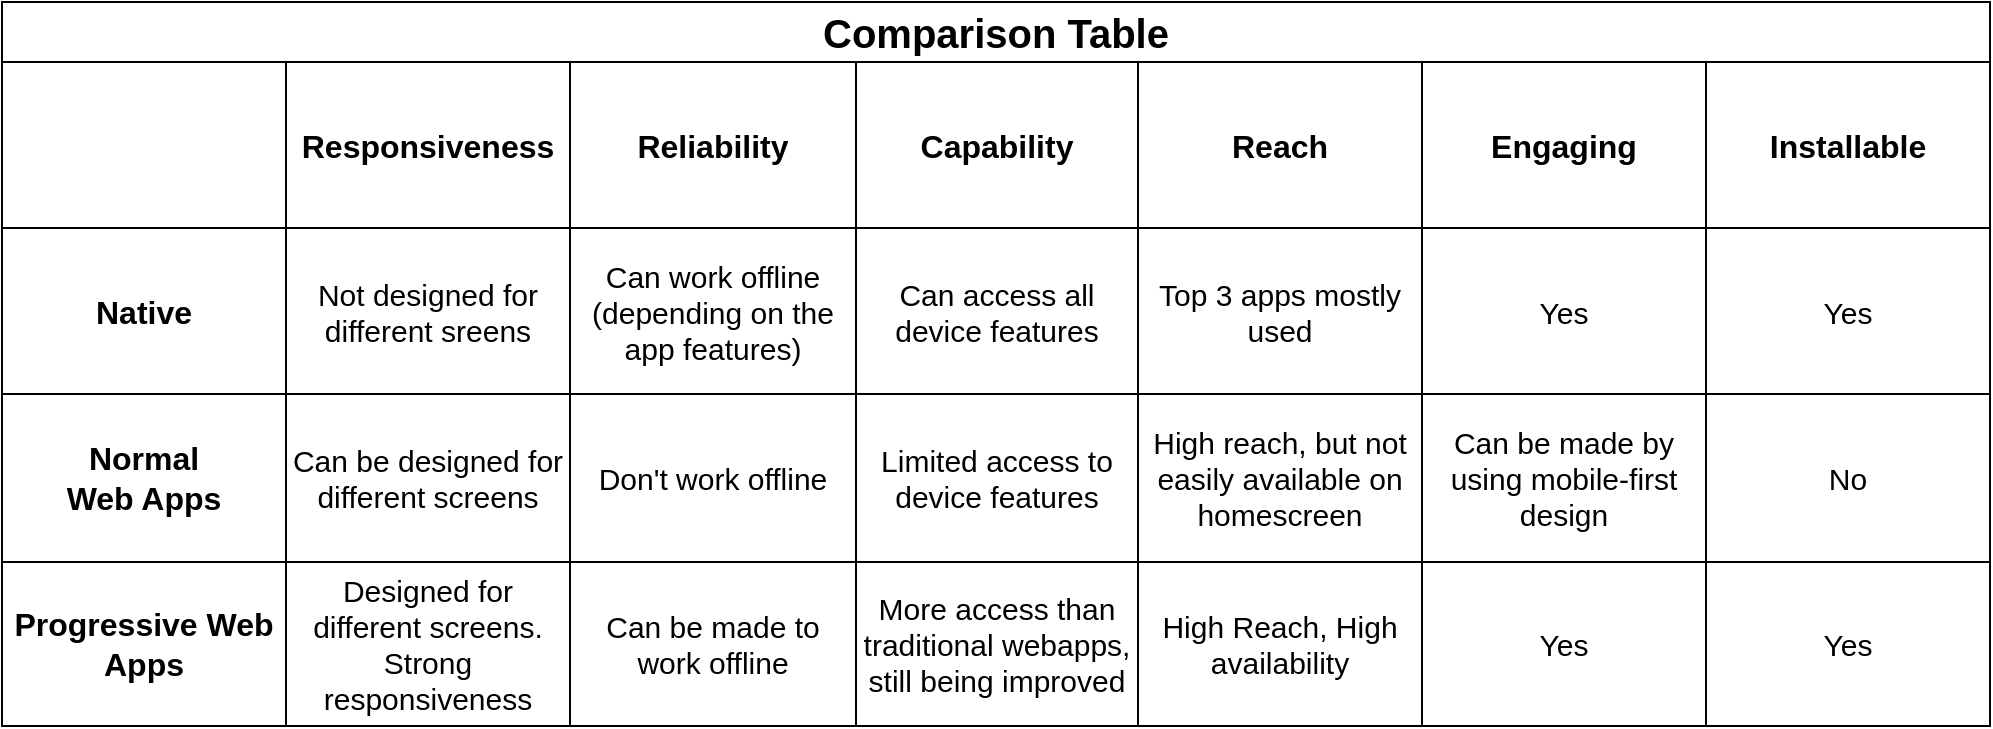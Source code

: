 <mxfile version="14.1.1" type="device"><diagram id="7YAaPM_HQNmHoIefYUd5" name="Page-1"><mxGraphModel dx="1673" dy="981" grid="1" gridSize="10" guides="1" tooltips="1" connect="1" arrows="1" fold="1" page="1" pageScale="1" pageWidth="850" pageHeight="1100" math="0" shadow="0"><root><mxCell id="0"/><mxCell id="1" parent="0"/><mxCell id="sIJI4-ujiHAprraX4kKz-18" value="&lt;font style=&quot;font-size: 20px&quot;&gt;Comparison Table&lt;/font&gt;" style="shape=table;html=1;whiteSpace=wrap;startSize=30;container=1;collapsible=0;childLayout=tableLayout;fontStyle=1;align=center;" vertex="1" parent="1"><mxGeometry x="150" y="188" width="994" height="362" as="geometry"/></mxCell><mxCell id="sIJI4-ujiHAprraX4kKz-40" style="shape=partialRectangle;html=1;whiteSpace=wrap;collapsible=0;dropTarget=0;pointerEvents=0;fillColor=none;top=0;left=0;bottom=0;right=0;points=[[0,0.5],[1,0.5]];portConstraint=eastwest;" vertex="1" parent="sIJI4-ujiHAprraX4kKz-18"><mxGeometry y="30" width="994" height="83" as="geometry"/></mxCell><mxCell id="sIJI4-ujiHAprraX4kKz-41" style="shape=partialRectangle;html=1;whiteSpace=wrap;connectable=0;fillColor=none;top=0;left=0;bottom=0;right=0;overflow=hidden;" vertex="1" parent="sIJI4-ujiHAprraX4kKz-40"><mxGeometry width="142" height="83" as="geometry"/></mxCell><mxCell id="sIJI4-ujiHAprraX4kKz-42" value="&lt;font style=&quot;font-size: 16px&quot;&gt;&lt;b&gt;Responsiveness&lt;/b&gt;&lt;/font&gt;" style="shape=partialRectangle;html=1;whiteSpace=wrap;connectable=0;fillColor=none;top=0;left=0;bottom=0;right=0;overflow=hidden;" vertex="1" parent="sIJI4-ujiHAprraX4kKz-40"><mxGeometry x="142" width="142" height="83" as="geometry"/></mxCell><mxCell id="sIJI4-ujiHAprraX4kKz-43" value="&lt;font style=&quot;font-size: 16px&quot;&gt;&lt;b&gt;Reliability&lt;/b&gt;&lt;/font&gt;" style="shape=partialRectangle;html=1;whiteSpace=wrap;connectable=0;fillColor=none;top=0;left=0;bottom=0;right=0;overflow=hidden;" vertex="1" parent="sIJI4-ujiHAprraX4kKz-40"><mxGeometry x="284" width="143" height="83" as="geometry"/></mxCell><mxCell id="sIJI4-ujiHAprraX4kKz-44" value="&lt;font style=&quot;font-size: 16px&quot;&gt;&lt;b&gt;Capability&lt;/b&gt;&lt;/font&gt;" style="shape=partialRectangle;html=1;whiteSpace=wrap;connectable=0;fillColor=none;top=0;left=0;bottom=0;right=0;overflow=hidden;" vertex="1" parent="sIJI4-ujiHAprraX4kKz-40"><mxGeometry x="427" width="141" height="83" as="geometry"/></mxCell><mxCell id="sIJI4-ujiHAprraX4kKz-45" value="&lt;font style=&quot;font-size: 16px&quot;&gt;&lt;b&gt;Reach&lt;/b&gt;&lt;/font&gt;" style="shape=partialRectangle;html=1;whiteSpace=wrap;connectable=0;fillColor=none;top=0;left=0;bottom=0;right=0;overflow=hidden;" vertex="1" parent="sIJI4-ujiHAprraX4kKz-40"><mxGeometry x="568" width="142" height="83" as="geometry"/></mxCell><mxCell id="sIJI4-ujiHAprraX4kKz-50" value="&lt;font style=&quot;font-size: 16px&quot;&gt;&lt;b&gt;Engaging&lt;/b&gt;&lt;/font&gt;" style="shape=partialRectangle;html=1;whiteSpace=wrap;connectable=0;fillColor=none;top=0;left=0;bottom=0;right=0;overflow=hidden;" vertex="1" parent="sIJI4-ujiHAprraX4kKz-40"><mxGeometry x="710" width="142" height="83" as="geometry"/></mxCell><mxCell id="sIJI4-ujiHAprraX4kKz-54" value="&lt;font style=&quot;font-size: 16px&quot;&gt;&lt;b&gt;Installable&lt;/b&gt;&lt;/font&gt;" style="shape=partialRectangle;html=1;whiteSpace=wrap;connectable=0;fillColor=none;top=0;left=0;bottom=0;right=0;overflow=hidden;" vertex="1" parent="sIJI4-ujiHAprraX4kKz-40"><mxGeometry x="852" width="142" height="83" as="geometry"/></mxCell><mxCell id="sIJI4-ujiHAprraX4kKz-19" value="" style="shape=partialRectangle;html=1;whiteSpace=wrap;collapsible=0;dropTarget=0;pointerEvents=0;fillColor=none;top=0;left=0;bottom=0;right=0;points=[[0,0.5],[1,0.5]];portConstraint=eastwest;" vertex="1" parent="sIJI4-ujiHAprraX4kKz-18"><mxGeometry y="113" width="994" height="83" as="geometry"/></mxCell><mxCell id="sIJI4-ujiHAprraX4kKz-34" value="&lt;font style=&quot;font-size: 16px&quot;&gt;&lt;b&gt;Native&lt;/b&gt;&lt;/font&gt;" style="shape=partialRectangle;html=1;whiteSpace=wrap;connectable=0;fillColor=none;top=0;left=0;bottom=0;right=0;overflow=hidden;" vertex="1" parent="sIJI4-ujiHAprraX4kKz-19"><mxGeometry width="142" height="83" as="geometry"/></mxCell><mxCell id="sIJI4-ujiHAprraX4kKz-31" value="&lt;font style=&quot;font-size: 15px&quot;&gt;Not designed for&lt;br&gt;different sreens&lt;/font&gt;" style="shape=partialRectangle;html=1;whiteSpace=wrap;connectable=0;fillColor=none;top=0;left=0;bottom=0;right=0;overflow=hidden;" vertex="1" parent="sIJI4-ujiHAprraX4kKz-19"><mxGeometry x="142" width="142" height="83" as="geometry"/></mxCell><mxCell id="sIJI4-ujiHAprraX4kKz-20" value="&lt;font style=&quot;font-size: 15px&quot;&gt;Can work offline (depending on the app features)&lt;/font&gt;" style="shape=partialRectangle;html=1;whiteSpace=wrap;connectable=0;fillColor=none;top=0;left=0;bottom=0;right=0;overflow=hidden;" vertex="1" parent="sIJI4-ujiHAprraX4kKz-19"><mxGeometry x="284" width="143" height="83" as="geometry"/></mxCell><mxCell id="sIJI4-ujiHAprraX4kKz-21" value="&lt;font style=&quot;font-size: 15px&quot;&gt;Can access all device features&lt;/font&gt;" style="shape=partialRectangle;html=1;whiteSpace=wrap;connectable=0;fillColor=none;top=0;left=0;bottom=0;right=0;overflow=hidden;" vertex="1" parent="sIJI4-ujiHAprraX4kKz-19"><mxGeometry x="427" width="141" height="83" as="geometry"/></mxCell><mxCell id="sIJI4-ujiHAprraX4kKz-22" value="&lt;font style=&quot;font-size: 15px&quot;&gt;Top 3 apps mostly used&lt;/font&gt;" style="shape=partialRectangle;html=1;whiteSpace=wrap;connectable=0;fillColor=none;top=0;left=0;bottom=0;right=0;overflow=hidden;" vertex="1" parent="sIJI4-ujiHAprraX4kKz-19"><mxGeometry x="568" width="142" height="83" as="geometry"/></mxCell><mxCell id="sIJI4-ujiHAprraX4kKz-51" value="&lt;font style=&quot;font-size: 15px&quot;&gt;Yes&lt;/font&gt;" style="shape=partialRectangle;html=1;whiteSpace=wrap;connectable=0;fillColor=none;top=0;left=0;bottom=0;right=0;overflow=hidden;" vertex="1" parent="sIJI4-ujiHAprraX4kKz-19"><mxGeometry x="710" width="142" height="83" as="geometry"/></mxCell><mxCell id="sIJI4-ujiHAprraX4kKz-55" value="&lt;font style=&quot;font-size: 15px&quot;&gt;Yes&lt;/font&gt;" style="shape=partialRectangle;html=1;whiteSpace=wrap;connectable=0;fillColor=none;top=0;left=0;bottom=0;right=0;overflow=hidden;" vertex="1" parent="sIJI4-ujiHAprraX4kKz-19"><mxGeometry x="852" width="142" height="83" as="geometry"/></mxCell><mxCell id="sIJI4-ujiHAprraX4kKz-23" value="" style="shape=partialRectangle;html=1;whiteSpace=wrap;collapsible=0;dropTarget=0;pointerEvents=0;fillColor=none;top=0;left=0;bottom=0;right=0;points=[[0,0.5],[1,0.5]];portConstraint=eastwest;" vertex="1" parent="sIJI4-ujiHAprraX4kKz-18"><mxGeometry y="196" width="994" height="84" as="geometry"/></mxCell><mxCell id="sIJI4-ujiHAprraX4kKz-35" value="&lt;font style=&quot;font-size: 16px&quot;&gt;&lt;b&gt;Normal&lt;br&gt;Web Apps&lt;/b&gt;&lt;/font&gt;" style="shape=partialRectangle;html=1;whiteSpace=wrap;connectable=0;fillColor=none;top=0;left=0;bottom=0;right=0;overflow=hidden;" vertex="1" parent="sIJI4-ujiHAprraX4kKz-23"><mxGeometry width="142" height="84" as="geometry"/></mxCell><mxCell id="sIJI4-ujiHAprraX4kKz-32" value="&lt;font style=&quot;font-size: 15px&quot;&gt;Can be designed for different screens&lt;/font&gt;" style="shape=partialRectangle;html=1;whiteSpace=wrap;connectable=0;fillColor=none;top=0;left=0;bottom=0;right=0;overflow=hidden;" vertex="1" parent="sIJI4-ujiHAprraX4kKz-23"><mxGeometry x="142" width="142" height="84" as="geometry"/></mxCell><mxCell id="sIJI4-ujiHAprraX4kKz-24" value="&lt;font style=&quot;font-size: 15px&quot;&gt;Don't work offline&lt;/font&gt;" style="shape=partialRectangle;html=1;whiteSpace=wrap;connectable=0;fillColor=none;top=0;left=0;bottom=0;right=0;overflow=hidden;" vertex="1" parent="sIJI4-ujiHAprraX4kKz-23"><mxGeometry x="284" width="143" height="84" as="geometry"/></mxCell><mxCell id="sIJI4-ujiHAprraX4kKz-25" value="&lt;font style=&quot;font-size: 15px&quot;&gt;Limited access to device features&lt;/font&gt;" style="shape=partialRectangle;html=1;whiteSpace=wrap;connectable=0;fillColor=none;top=0;left=0;bottom=0;right=0;overflow=hidden;" vertex="1" parent="sIJI4-ujiHAprraX4kKz-23"><mxGeometry x="427" width="141" height="84" as="geometry"/></mxCell><mxCell id="sIJI4-ujiHAprraX4kKz-26" value="&lt;font style=&quot;font-size: 15px&quot;&gt;High reach, but not easily available on homescreen&lt;/font&gt;" style="shape=partialRectangle;html=1;whiteSpace=wrap;connectable=0;fillColor=none;top=0;left=0;bottom=0;right=0;overflow=hidden;" vertex="1" parent="sIJI4-ujiHAprraX4kKz-23"><mxGeometry x="568" width="142" height="84" as="geometry"/></mxCell><mxCell id="sIJI4-ujiHAprraX4kKz-52" value="&lt;font style=&quot;font-size: 15px&quot;&gt;Can be made by using mobile-first design&lt;/font&gt;" style="shape=partialRectangle;html=1;whiteSpace=wrap;connectable=0;fillColor=none;top=0;left=0;bottom=0;right=0;overflow=hidden;" vertex="1" parent="sIJI4-ujiHAprraX4kKz-23"><mxGeometry x="710" width="142" height="84" as="geometry"/></mxCell><mxCell id="sIJI4-ujiHAprraX4kKz-56" value="&lt;font style=&quot;font-size: 15px&quot;&gt;No&lt;/font&gt;" style="shape=partialRectangle;html=1;whiteSpace=wrap;connectable=0;fillColor=none;top=0;left=0;bottom=0;right=0;overflow=hidden;" vertex="1" parent="sIJI4-ujiHAprraX4kKz-23"><mxGeometry x="852" width="142" height="84" as="geometry"/></mxCell><mxCell id="sIJI4-ujiHAprraX4kKz-27" value="" style="shape=partialRectangle;html=1;whiteSpace=wrap;collapsible=0;dropTarget=0;pointerEvents=0;fillColor=none;top=0;left=0;bottom=0;right=0;points=[[0,0.5],[1,0.5]];portConstraint=eastwest;" vertex="1" parent="sIJI4-ujiHAprraX4kKz-18"><mxGeometry y="280" width="994" height="82" as="geometry"/></mxCell><mxCell id="sIJI4-ujiHAprraX4kKz-36" value="&lt;font style=&quot;font-size: 16px&quot;&gt;&lt;b&gt;Progressive Web Apps&lt;/b&gt;&lt;/font&gt;" style="shape=partialRectangle;html=1;whiteSpace=wrap;connectable=0;fillColor=none;top=0;left=0;bottom=0;right=0;overflow=hidden;" vertex="1" parent="sIJI4-ujiHAprraX4kKz-27"><mxGeometry width="142" height="82" as="geometry"/></mxCell><mxCell id="sIJI4-ujiHAprraX4kKz-33" value="&lt;font style=&quot;font-size: 15px&quot;&gt;Designed for different screens.&lt;br&gt;Strong responsiveness&lt;/font&gt;" style="shape=partialRectangle;html=1;whiteSpace=wrap;connectable=0;fillColor=none;top=0;left=0;bottom=0;right=0;overflow=hidden;" vertex="1" parent="sIJI4-ujiHAprraX4kKz-27"><mxGeometry x="142" width="142" height="82" as="geometry"/></mxCell><mxCell id="sIJI4-ujiHAprraX4kKz-28" value="&lt;font style=&quot;font-size: 15px&quot;&gt;Can be made to work offline&lt;/font&gt;" style="shape=partialRectangle;html=1;whiteSpace=wrap;connectable=0;fillColor=none;top=0;left=0;bottom=0;right=0;overflow=hidden;" vertex="1" parent="sIJI4-ujiHAprraX4kKz-27"><mxGeometry x="284" width="143" height="82" as="geometry"/></mxCell><mxCell id="sIJI4-ujiHAprraX4kKz-29" value="&lt;font style=&quot;font-size: 15px&quot;&gt;More access than traditional webapps, still being improved&lt;/font&gt;" style="shape=partialRectangle;html=1;whiteSpace=wrap;connectable=0;fillColor=none;top=0;left=0;bottom=0;right=0;overflow=hidden;" vertex="1" parent="sIJI4-ujiHAprraX4kKz-27"><mxGeometry x="427" width="141" height="82" as="geometry"/></mxCell><mxCell id="sIJI4-ujiHAprraX4kKz-30" value="&lt;font style=&quot;font-size: 15px&quot;&gt;High Reach, High availability&lt;/font&gt;" style="shape=partialRectangle;html=1;whiteSpace=wrap;connectable=0;fillColor=none;top=0;left=0;bottom=0;right=0;overflow=hidden;" vertex="1" parent="sIJI4-ujiHAprraX4kKz-27"><mxGeometry x="568" width="142" height="82" as="geometry"/></mxCell><mxCell id="sIJI4-ujiHAprraX4kKz-53" value="&lt;font style=&quot;font-size: 15px&quot;&gt;Yes&lt;/font&gt;" style="shape=partialRectangle;html=1;whiteSpace=wrap;connectable=0;fillColor=none;top=0;left=0;bottom=0;right=0;overflow=hidden;" vertex="1" parent="sIJI4-ujiHAprraX4kKz-27"><mxGeometry x="710" width="142" height="82" as="geometry"/></mxCell><mxCell id="sIJI4-ujiHAprraX4kKz-57" value="&lt;font style=&quot;font-size: 15px&quot;&gt;Yes&lt;/font&gt;" style="shape=partialRectangle;html=1;whiteSpace=wrap;connectable=0;fillColor=none;top=0;left=0;bottom=0;right=0;overflow=hidden;" vertex="1" parent="sIJI4-ujiHAprraX4kKz-27"><mxGeometry x="852" width="142" height="82" as="geometry"/></mxCell></root></mxGraphModel></diagram></mxfile>